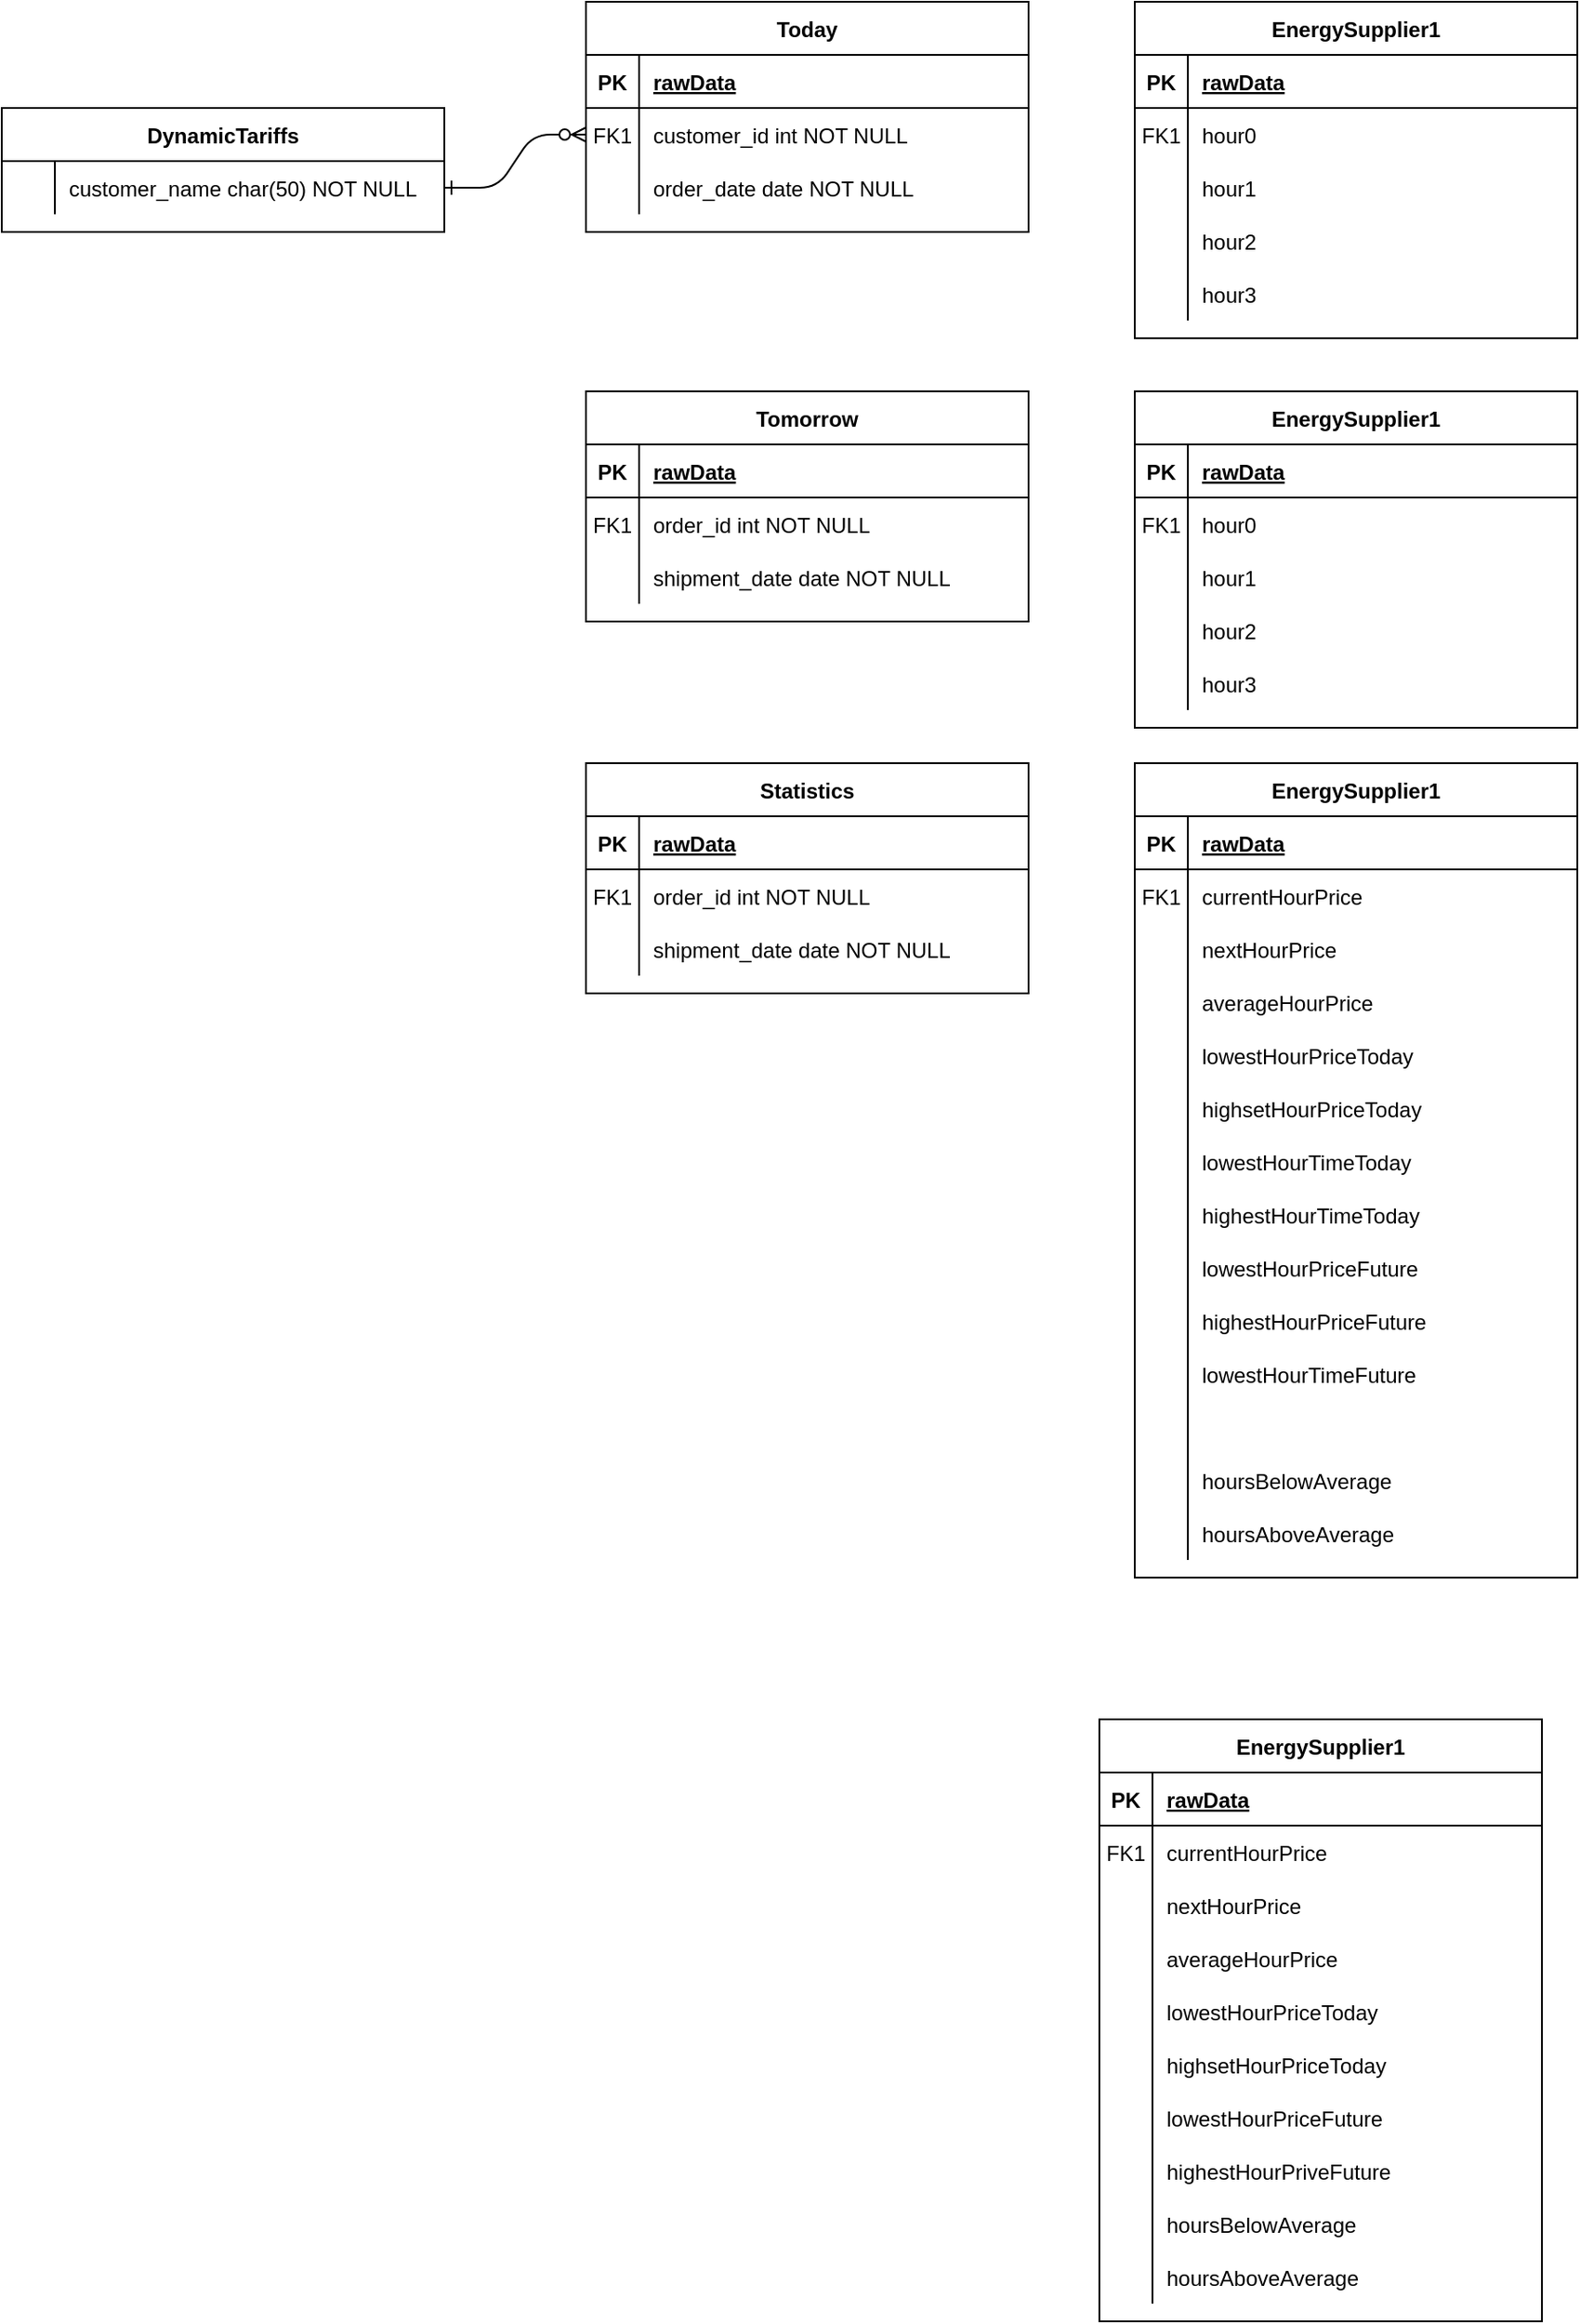 <mxfile version="20.8.10" type="device"><diagram id="R2lEEEUBdFMjLlhIrx00" name="Page-1"><mxGraphModel dx="1418" dy="820" grid="1" gridSize="10" guides="1" tooltips="1" connect="1" arrows="1" fold="1" page="1" pageScale="1" pageWidth="850" pageHeight="1100" math="0" shadow="0" extFonts="Permanent Marker^https://fonts.googleapis.com/css?family=Permanent+Marker"><root><mxCell id="0"/><mxCell id="1" parent="0"/><mxCell id="C-vyLk0tnHw3VtMMgP7b-1" value="" style="edgeStyle=entityRelationEdgeStyle;endArrow=ERzeroToMany;startArrow=ERone;endFill=1;startFill=0;" parent="1" target="C-vyLk0tnHw3VtMMgP7b-6" edge="1"><mxGeometry width="100" height="100" relative="1" as="geometry"><mxPoint x="370" y="165" as="sourcePoint"/><mxPoint x="440" y="620" as="targetPoint"/></mxGeometry></mxCell><mxCell id="C-vyLk0tnHw3VtMMgP7b-2" value="Today" style="shape=table;startSize=30;container=1;collapsible=1;childLayout=tableLayout;fixedRows=1;rowLines=0;fontStyle=1;align=center;resizeLast=1;" parent="1" vertex="1"><mxGeometry x="450" y="60" width="250" height="130" as="geometry"/></mxCell><mxCell id="C-vyLk0tnHw3VtMMgP7b-3" value="" style="shape=partialRectangle;collapsible=0;dropTarget=0;pointerEvents=0;fillColor=none;points=[[0,0.5],[1,0.5]];portConstraint=eastwest;top=0;left=0;right=0;bottom=1;" parent="C-vyLk0tnHw3VtMMgP7b-2" vertex="1"><mxGeometry y="30" width="250" height="30" as="geometry"/></mxCell><mxCell id="C-vyLk0tnHw3VtMMgP7b-4" value="PK" style="shape=partialRectangle;overflow=hidden;connectable=0;fillColor=none;top=0;left=0;bottom=0;right=0;fontStyle=1;" parent="C-vyLk0tnHw3VtMMgP7b-3" vertex="1"><mxGeometry width="30" height="30" as="geometry"><mxRectangle width="30" height="30" as="alternateBounds"/></mxGeometry></mxCell><mxCell id="C-vyLk0tnHw3VtMMgP7b-5" value="rawData" style="shape=partialRectangle;overflow=hidden;connectable=0;fillColor=none;top=0;left=0;bottom=0;right=0;align=left;spacingLeft=6;fontStyle=5;" parent="C-vyLk0tnHw3VtMMgP7b-3" vertex="1"><mxGeometry x="30" width="220" height="30" as="geometry"><mxRectangle width="220" height="30" as="alternateBounds"/></mxGeometry></mxCell><mxCell id="C-vyLk0tnHw3VtMMgP7b-6" value="" style="shape=partialRectangle;collapsible=0;dropTarget=0;pointerEvents=0;fillColor=none;points=[[0,0.5],[1,0.5]];portConstraint=eastwest;top=0;left=0;right=0;bottom=0;" parent="C-vyLk0tnHw3VtMMgP7b-2" vertex="1"><mxGeometry y="60" width="250" height="30" as="geometry"/></mxCell><mxCell id="C-vyLk0tnHw3VtMMgP7b-7" value="FK1" style="shape=partialRectangle;overflow=hidden;connectable=0;fillColor=none;top=0;left=0;bottom=0;right=0;" parent="C-vyLk0tnHw3VtMMgP7b-6" vertex="1"><mxGeometry width="30" height="30" as="geometry"><mxRectangle width="30" height="30" as="alternateBounds"/></mxGeometry></mxCell><mxCell id="C-vyLk0tnHw3VtMMgP7b-8" value="customer_id int NOT NULL" style="shape=partialRectangle;overflow=hidden;connectable=0;fillColor=none;top=0;left=0;bottom=0;right=0;align=left;spacingLeft=6;" parent="C-vyLk0tnHw3VtMMgP7b-6" vertex="1"><mxGeometry x="30" width="220" height="30" as="geometry"><mxRectangle width="220" height="30" as="alternateBounds"/></mxGeometry></mxCell><mxCell id="C-vyLk0tnHw3VtMMgP7b-9" value="" style="shape=partialRectangle;collapsible=0;dropTarget=0;pointerEvents=0;fillColor=none;points=[[0,0.5],[1,0.5]];portConstraint=eastwest;top=0;left=0;right=0;bottom=0;" parent="C-vyLk0tnHw3VtMMgP7b-2" vertex="1"><mxGeometry y="90" width="250" height="30" as="geometry"/></mxCell><mxCell id="C-vyLk0tnHw3VtMMgP7b-10" value="" style="shape=partialRectangle;overflow=hidden;connectable=0;fillColor=none;top=0;left=0;bottom=0;right=0;" parent="C-vyLk0tnHw3VtMMgP7b-9" vertex="1"><mxGeometry width="30" height="30" as="geometry"><mxRectangle width="30" height="30" as="alternateBounds"/></mxGeometry></mxCell><mxCell id="C-vyLk0tnHw3VtMMgP7b-11" value="order_date date NOT NULL" style="shape=partialRectangle;overflow=hidden;connectable=0;fillColor=none;top=0;left=0;bottom=0;right=0;align=left;spacingLeft=6;" parent="C-vyLk0tnHw3VtMMgP7b-9" vertex="1"><mxGeometry x="30" width="220" height="30" as="geometry"><mxRectangle width="220" height="30" as="alternateBounds"/></mxGeometry></mxCell><mxCell id="C-vyLk0tnHw3VtMMgP7b-13" value="Tomorrow" style="shape=table;startSize=30;container=1;collapsible=1;childLayout=tableLayout;fixedRows=1;rowLines=0;fontStyle=1;align=center;resizeLast=1;" parent="1" vertex="1"><mxGeometry x="450" y="280" width="250" height="130" as="geometry"/></mxCell><mxCell id="C-vyLk0tnHw3VtMMgP7b-14" value="" style="shape=partialRectangle;collapsible=0;dropTarget=0;pointerEvents=0;fillColor=none;points=[[0,0.5],[1,0.5]];portConstraint=eastwest;top=0;left=0;right=0;bottom=1;" parent="C-vyLk0tnHw3VtMMgP7b-13" vertex="1"><mxGeometry y="30" width="250" height="30" as="geometry"/></mxCell><mxCell id="C-vyLk0tnHw3VtMMgP7b-15" value="PK" style="shape=partialRectangle;overflow=hidden;connectable=0;fillColor=none;top=0;left=0;bottom=0;right=0;fontStyle=1;" parent="C-vyLk0tnHw3VtMMgP7b-14" vertex="1"><mxGeometry width="30" height="30" as="geometry"><mxRectangle width="30" height="30" as="alternateBounds"/></mxGeometry></mxCell><mxCell id="C-vyLk0tnHw3VtMMgP7b-16" value="rawData" style="shape=partialRectangle;overflow=hidden;connectable=0;fillColor=none;top=0;left=0;bottom=0;right=0;align=left;spacingLeft=6;fontStyle=5;" parent="C-vyLk0tnHw3VtMMgP7b-14" vertex="1"><mxGeometry x="30" width="220" height="30" as="geometry"><mxRectangle width="220" height="30" as="alternateBounds"/></mxGeometry></mxCell><mxCell id="C-vyLk0tnHw3VtMMgP7b-17" value="" style="shape=partialRectangle;collapsible=0;dropTarget=0;pointerEvents=0;fillColor=none;points=[[0,0.5],[1,0.5]];portConstraint=eastwest;top=0;left=0;right=0;bottom=0;" parent="C-vyLk0tnHw3VtMMgP7b-13" vertex="1"><mxGeometry y="60" width="250" height="30" as="geometry"/></mxCell><mxCell id="C-vyLk0tnHw3VtMMgP7b-18" value="FK1" style="shape=partialRectangle;overflow=hidden;connectable=0;fillColor=none;top=0;left=0;bottom=0;right=0;" parent="C-vyLk0tnHw3VtMMgP7b-17" vertex="1"><mxGeometry width="30" height="30" as="geometry"><mxRectangle width="30" height="30" as="alternateBounds"/></mxGeometry></mxCell><mxCell id="C-vyLk0tnHw3VtMMgP7b-19" value="order_id int NOT NULL" style="shape=partialRectangle;overflow=hidden;connectable=0;fillColor=none;top=0;left=0;bottom=0;right=0;align=left;spacingLeft=6;" parent="C-vyLk0tnHw3VtMMgP7b-17" vertex="1"><mxGeometry x="30" width="220" height="30" as="geometry"><mxRectangle width="220" height="30" as="alternateBounds"/></mxGeometry></mxCell><mxCell id="C-vyLk0tnHw3VtMMgP7b-20" value="" style="shape=partialRectangle;collapsible=0;dropTarget=0;pointerEvents=0;fillColor=none;points=[[0,0.5],[1,0.5]];portConstraint=eastwest;top=0;left=0;right=0;bottom=0;" parent="C-vyLk0tnHw3VtMMgP7b-13" vertex="1"><mxGeometry y="90" width="250" height="30" as="geometry"/></mxCell><mxCell id="C-vyLk0tnHw3VtMMgP7b-21" value="" style="shape=partialRectangle;overflow=hidden;connectable=0;fillColor=none;top=0;left=0;bottom=0;right=0;" parent="C-vyLk0tnHw3VtMMgP7b-20" vertex="1"><mxGeometry width="30" height="30" as="geometry"><mxRectangle width="30" height="30" as="alternateBounds"/></mxGeometry></mxCell><mxCell id="C-vyLk0tnHw3VtMMgP7b-22" value="shipment_date date NOT NULL" style="shape=partialRectangle;overflow=hidden;connectable=0;fillColor=none;top=0;left=0;bottom=0;right=0;align=left;spacingLeft=6;" parent="C-vyLk0tnHw3VtMMgP7b-20" vertex="1"><mxGeometry x="30" width="220" height="30" as="geometry"><mxRectangle width="220" height="30" as="alternateBounds"/></mxGeometry></mxCell><mxCell id="C-vyLk0tnHw3VtMMgP7b-23" value="DynamicTariffs" style="shape=table;startSize=30;container=1;collapsible=1;childLayout=tableLayout;fixedRows=1;rowLines=0;fontStyle=1;align=center;resizeLast=1;" parent="1" vertex="1"><mxGeometry x="120" y="120" width="250" height="70" as="geometry"/></mxCell><mxCell id="C-vyLk0tnHw3VtMMgP7b-27" value="" style="shape=partialRectangle;collapsible=0;dropTarget=0;pointerEvents=0;fillColor=none;points=[[0,0.5],[1,0.5]];portConstraint=eastwest;top=0;left=0;right=0;bottom=0;" parent="C-vyLk0tnHw3VtMMgP7b-23" vertex="1"><mxGeometry y="30" width="250" height="30" as="geometry"/></mxCell><mxCell id="C-vyLk0tnHw3VtMMgP7b-28" value="" style="shape=partialRectangle;overflow=hidden;connectable=0;fillColor=none;top=0;left=0;bottom=0;right=0;" parent="C-vyLk0tnHw3VtMMgP7b-27" vertex="1"><mxGeometry width="30" height="30" as="geometry"><mxRectangle width="30" height="30" as="alternateBounds"/></mxGeometry></mxCell><mxCell id="C-vyLk0tnHw3VtMMgP7b-29" value="customer_name char(50) NOT NULL" style="shape=partialRectangle;overflow=hidden;connectable=0;fillColor=none;top=0;left=0;bottom=0;right=0;align=left;spacingLeft=6;" parent="C-vyLk0tnHw3VtMMgP7b-27" vertex="1"><mxGeometry x="30" width="220" height="30" as="geometry"><mxRectangle width="220" height="30" as="alternateBounds"/></mxGeometry></mxCell><mxCell id="zW1fvvCZjEkYqMhkus6y-1" value="Statistics" style="shape=table;startSize=30;container=1;collapsible=1;childLayout=tableLayout;fixedRows=1;rowLines=0;fontStyle=1;align=center;resizeLast=1;" parent="1" vertex="1"><mxGeometry x="450" y="490" width="250" height="130" as="geometry"/></mxCell><mxCell id="zW1fvvCZjEkYqMhkus6y-2" value="" style="shape=partialRectangle;collapsible=0;dropTarget=0;pointerEvents=0;fillColor=none;points=[[0,0.5],[1,0.5]];portConstraint=eastwest;top=0;left=0;right=0;bottom=1;" parent="zW1fvvCZjEkYqMhkus6y-1" vertex="1"><mxGeometry y="30" width="250" height="30" as="geometry"/></mxCell><mxCell id="zW1fvvCZjEkYqMhkus6y-3" value="PK" style="shape=partialRectangle;overflow=hidden;connectable=0;fillColor=none;top=0;left=0;bottom=0;right=0;fontStyle=1;" parent="zW1fvvCZjEkYqMhkus6y-2" vertex="1"><mxGeometry width="30" height="30" as="geometry"><mxRectangle width="30" height="30" as="alternateBounds"/></mxGeometry></mxCell><mxCell id="zW1fvvCZjEkYqMhkus6y-4" value="rawData" style="shape=partialRectangle;overflow=hidden;connectable=0;fillColor=none;top=0;left=0;bottom=0;right=0;align=left;spacingLeft=6;fontStyle=5;" parent="zW1fvvCZjEkYqMhkus6y-2" vertex="1"><mxGeometry x="30" width="220" height="30" as="geometry"><mxRectangle width="220" height="30" as="alternateBounds"/></mxGeometry></mxCell><mxCell id="zW1fvvCZjEkYqMhkus6y-5" value="" style="shape=partialRectangle;collapsible=0;dropTarget=0;pointerEvents=0;fillColor=none;points=[[0,0.5],[1,0.5]];portConstraint=eastwest;top=0;left=0;right=0;bottom=0;" parent="zW1fvvCZjEkYqMhkus6y-1" vertex="1"><mxGeometry y="60" width="250" height="30" as="geometry"/></mxCell><mxCell id="zW1fvvCZjEkYqMhkus6y-6" value="FK1" style="shape=partialRectangle;overflow=hidden;connectable=0;fillColor=none;top=0;left=0;bottom=0;right=0;" parent="zW1fvvCZjEkYqMhkus6y-5" vertex="1"><mxGeometry width="30" height="30" as="geometry"><mxRectangle width="30" height="30" as="alternateBounds"/></mxGeometry></mxCell><mxCell id="zW1fvvCZjEkYqMhkus6y-7" value="order_id int NOT NULL" style="shape=partialRectangle;overflow=hidden;connectable=0;fillColor=none;top=0;left=0;bottom=0;right=0;align=left;spacingLeft=6;" parent="zW1fvvCZjEkYqMhkus6y-5" vertex="1"><mxGeometry x="30" width="220" height="30" as="geometry"><mxRectangle width="220" height="30" as="alternateBounds"/></mxGeometry></mxCell><mxCell id="zW1fvvCZjEkYqMhkus6y-8" value="" style="shape=partialRectangle;collapsible=0;dropTarget=0;pointerEvents=0;fillColor=none;points=[[0,0.5],[1,0.5]];portConstraint=eastwest;top=0;left=0;right=0;bottom=0;" parent="zW1fvvCZjEkYqMhkus6y-1" vertex="1"><mxGeometry y="90" width="250" height="30" as="geometry"/></mxCell><mxCell id="zW1fvvCZjEkYqMhkus6y-9" value="" style="shape=partialRectangle;overflow=hidden;connectable=0;fillColor=none;top=0;left=0;bottom=0;right=0;" parent="zW1fvvCZjEkYqMhkus6y-8" vertex="1"><mxGeometry width="30" height="30" as="geometry"><mxRectangle width="30" height="30" as="alternateBounds"/></mxGeometry></mxCell><mxCell id="zW1fvvCZjEkYqMhkus6y-10" value="shipment_date date NOT NULL" style="shape=partialRectangle;overflow=hidden;connectable=0;fillColor=none;top=0;left=0;bottom=0;right=0;align=left;spacingLeft=6;" parent="zW1fvvCZjEkYqMhkus6y-8" vertex="1"><mxGeometry x="30" width="220" height="30" as="geometry"><mxRectangle width="220" height="30" as="alternateBounds"/></mxGeometry></mxCell><mxCell id="zW1fvvCZjEkYqMhkus6y-11" value="EnergySupplier1" style="shape=table;startSize=30;container=1;collapsible=1;childLayout=tableLayout;fixedRows=1;rowLines=0;fontStyle=1;align=center;resizeLast=1;" parent="1" vertex="1"><mxGeometry x="760" y="490" width="250" height="460" as="geometry"/></mxCell><mxCell id="zW1fvvCZjEkYqMhkus6y-12" value="" style="shape=partialRectangle;collapsible=0;dropTarget=0;pointerEvents=0;fillColor=none;points=[[0,0.5],[1,0.5]];portConstraint=eastwest;top=0;left=0;right=0;bottom=1;" parent="zW1fvvCZjEkYqMhkus6y-11" vertex="1"><mxGeometry y="30" width="250" height="30" as="geometry"/></mxCell><mxCell id="zW1fvvCZjEkYqMhkus6y-13" value="PK" style="shape=partialRectangle;overflow=hidden;connectable=0;fillColor=none;top=0;left=0;bottom=0;right=0;fontStyle=1;" parent="zW1fvvCZjEkYqMhkus6y-12" vertex="1"><mxGeometry width="30" height="30" as="geometry"><mxRectangle width="30" height="30" as="alternateBounds"/></mxGeometry></mxCell><mxCell id="zW1fvvCZjEkYqMhkus6y-14" value="rawData" style="shape=partialRectangle;overflow=hidden;connectable=0;fillColor=none;top=0;left=0;bottom=0;right=0;align=left;spacingLeft=6;fontStyle=5;" parent="zW1fvvCZjEkYqMhkus6y-12" vertex="1"><mxGeometry x="30" width="220" height="30" as="geometry"><mxRectangle width="220" height="30" as="alternateBounds"/></mxGeometry></mxCell><mxCell id="zW1fvvCZjEkYqMhkus6y-15" value="" style="shape=partialRectangle;collapsible=0;dropTarget=0;pointerEvents=0;fillColor=none;points=[[0,0.5],[1,0.5]];portConstraint=eastwest;top=0;left=0;right=0;bottom=0;" parent="zW1fvvCZjEkYqMhkus6y-11" vertex="1"><mxGeometry y="60" width="250" height="30" as="geometry"/></mxCell><mxCell id="zW1fvvCZjEkYqMhkus6y-16" value="FK1" style="shape=partialRectangle;overflow=hidden;connectable=0;fillColor=none;top=0;left=0;bottom=0;right=0;" parent="zW1fvvCZjEkYqMhkus6y-15" vertex="1"><mxGeometry width="30" height="30" as="geometry"><mxRectangle width="30" height="30" as="alternateBounds"/></mxGeometry></mxCell><mxCell id="zW1fvvCZjEkYqMhkus6y-17" value="currentHourPrice" style="shape=partialRectangle;overflow=hidden;connectable=0;fillColor=none;top=0;left=0;bottom=0;right=0;align=left;spacingLeft=6;" parent="zW1fvvCZjEkYqMhkus6y-15" vertex="1"><mxGeometry x="30" width="220" height="30" as="geometry"><mxRectangle width="220" height="30" as="alternateBounds"/></mxGeometry></mxCell><mxCell id="zW1fvvCZjEkYqMhkus6y-18" value="" style="shape=partialRectangle;collapsible=0;dropTarget=0;pointerEvents=0;fillColor=none;points=[[0,0.5],[1,0.5]];portConstraint=eastwest;top=0;left=0;right=0;bottom=0;" parent="zW1fvvCZjEkYqMhkus6y-11" vertex="1"><mxGeometry y="90" width="250" height="30" as="geometry"/></mxCell><mxCell id="zW1fvvCZjEkYqMhkus6y-19" value="" style="shape=partialRectangle;overflow=hidden;connectable=0;fillColor=none;top=0;left=0;bottom=0;right=0;" parent="zW1fvvCZjEkYqMhkus6y-18" vertex="1"><mxGeometry width="30" height="30" as="geometry"><mxRectangle width="30" height="30" as="alternateBounds"/></mxGeometry></mxCell><mxCell id="zW1fvvCZjEkYqMhkus6y-20" value="nextHourPrice" style="shape=partialRectangle;overflow=hidden;connectable=0;fillColor=none;top=0;left=0;bottom=0;right=0;align=left;spacingLeft=6;" parent="zW1fvvCZjEkYqMhkus6y-18" vertex="1"><mxGeometry x="30" width="220" height="30" as="geometry"><mxRectangle width="220" height="30" as="alternateBounds"/></mxGeometry></mxCell><mxCell id="zW1fvvCZjEkYqMhkus6y-31" style="shape=partialRectangle;collapsible=0;dropTarget=0;pointerEvents=0;fillColor=none;points=[[0,0.5],[1,0.5]];portConstraint=eastwest;top=0;left=0;right=0;bottom=0;" parent="zW1fvvCZjEkYqMhkus6y-11" vertex="1"><mxGeometry y="120" width="250" height="30" as="geometry"/></mxCell><mxCell id="zW1fvvCZjEkYqMhkus6y-32" style="shape=partialRectangle;overflow=hidden;connectable=0;fillColor=none;top=0;left=0;bottom=0;right=0;" parent="zW1fvvCZjEkYqMhkus6y-31" vertex="1"><mxGeometry width="30" height="30" as="geometry"><mxRectangle width="30" height="30" as="alternateBounds"/></mxGeometry></mxCell><mxCell id="zW1fvvCZjEkYqMhkus6y-33" value="averageHourPrice" style="shape=partialRectangle;overflow=hidden;connectable=0;fillColor=none;top=0;left=0;bottom=0;right=0;align=left;spacingLeft=6;" parent="zW1fvvCZjEkYqMhkus6y-31" vertex="1"><mxGeometry x="30" width="220" height="30" as="geometry"><mxRectangle width="220" height="30" as="alternateBounds"/></mxGeometry></mxCell><mxCell id="zW1fvvCZjEkYqMhkus6y-34" style="shape=partialRectangle;collapsible=0;dropTarget=0;pointerEvents=0;fillColor=none;points=[[0,0.5],[1,0.5]];portConstraint=eastwest;top=0;left=0;right=0;bottom=0;" parent="zW1fvvCZjEkYqMhkus6y-11" vertex="1"><mxGeometry y="150" width="250" height="30" as="geometry"/></mxCell><mxCell id="zW1fvvCZjEkYqMhkus6y-35" style="shape=partialRectangle;overflow=hidden;connectable=0;fillColor=none;top=0;left=0;bottom=0;right=0;" parent="zW1fvvCZjEkYqMhkus6y-34" vertex="1"><mxGeometry width="30" height="30" as="geometry"><mxRectangle width="30" height="30" as="alternateBounds"/></mxGeometry></mxCell><mxCell id="zW1fvvCZjEkYqMhkus6y-36" value="lowestHourPriceToday" style="shape=partialRectangle;overflow=hidden;connectable=0;fillColor=none;top=0;left=0;bottom=0;right=0;align=left;spacingLeft=6;" parent="zW1fvvCZjEkYqMhkus6y-34" vertex="1"><mxGeometry x="30" width="220" height="30" as="geometry"><mxRectangle width="220" height="30" as="alternateBounds"/></mxGeometry></mxCell><mxCell id="zW1fvvCZjEkYqMhkus6y-37" style="shape=partialRectangle;collapsible=0;dropTarget=0;pointerEvents=0;fillColor=none;points=[[0,0.5],[1,0.5]];portConstraint=eastwest;top=0;left=0;right=0;bottom=0;" parent="zW1fvvCZjEkYqMhkus6y-11" vertex="1"><mxGeometry y="180" width="250" height="30" as="geometry"/></mxCell><mxCell id="zW1fvvCZjEkYqMhkus6y-38" style="shape=partialRectangle;overflow=hidden;connectable=0;fillColor=none;top=0;left=0;bottom=0;right=0;" parent="zW1fvvCZjEkYqMhkus6y-37" vertex="1"><mxGeometry width="30" height="30" as="geometry"><mxRectangle width="30" height="30" as="alternateBounds"/></mxGeometry></mxCell><mxCell id="zW1fvvCZjEkYqMhkus6y-39" value="highsetHourPriceToday" style="shape=partialRectangle;overflow=hidden;connectable=0;fillColor=none;top=0;left=0;bottom=0;right=0;align=left;spacingLeft=6;" parent="zW1fvvCZjEkYqMhkus6y-37" vertex="1"><mxGeometry x="30" width="220" height="30" as="geometry"><mxRectangle width="220" height="30" as="alternateBounds"/></mxGeometry></mxCell><mxCell id="zW1fvvCZjEkYqMhkus6y-158" style="shape=partialRectangle;collapsible=0;dropTarget=0;pointerEvents=0;fillColor=none;points=[[0,0.5],[1,0.5]];portConstraint=eastwest;top=0;left=0;right=0;bottom=0;" parent="zW1fvvCZjEkYqMhkus6y-11" vertex="1"><mxGeometry y="210" width="250" height="30" as="geometry"/></mxCell><mxCell id="zW1fvvCZjEkYqMhkus6y-159" style="shape=partialRectangle;overflow=hidden;connectable=0;fillColor=none;top=0;left=0;bottom=0;right=0;" parent="zW1fvvCZjEkYqMhkus6y-158" vertex="1"><mxGeometry width="30" height="30" as="geometry"><mxRectangle width="30" height="30" as="alternateBounds"/></mxGeometry></mxCell><mxCell id="zW1fvvCZjEkYqMhkus6y-160" value="lowestHourTimeToday" style="shape=partialRectangle;overflow=hidden;connectable=0;fillColor=none;top=0;left=0;bottom=0;right=0;align=left;spacingLeft=6;" parent="zW1fvvCZjEkYqMhkus6y-158" vertex="1"><mxGeometry x="30" width="220" height="30" as="geometry"><mxRectangle width="220" height="30" as="alternateBounds"/></mxGeometry></mxCell><mxCell id="zW1fvvCZjEkYqMhkus6y-161" style="shape=partialRectangle;collapsible=0;dropTarget=0;pointerEvents=0;fillColor=none;points=[[0,0.5],[1,0.5]];portConstraint=eastwest;top=0;left=0;right=0;bottom=0;" parent="zW1fvvCZjEkYqMhkus6y-11" vertex="1"><mxGeometry y="240" width="250" height="30" as="geometry"/></mxCell><mxCell id="zW1fvvCZjEkYqMhkus6y-162" style="shape=partialRectangle;overflow=hidden;connectable=0;fillColor=none;top=0;left=0;bottom=0;right=0;" parent="zW1fvvCZjEkYqMhkus6y-161" vertex="1"><mxGeometry width="30" height="30" as="geometry"><mxRectangle width="30" height="30" as="alternateBounds"/></mxGeometry></mxCell><mxCell id="zW1fvvCZjEkYqMhkus6y-163" value="highestHourTimeToday" style="shape=partialRectangle;overflow=hidden;connectable=0;fillColor=none;top=0;left=0;bottom=0;right=0;align=left;spacingLeft=6;" parent="zW1fvvCZjEkYqMhkus6y-161" vertex="1"><mxGeometry x="30" width="220" height="30" as="geometry"><mxRectangle width="220" height="30" as="alternateBounds"/></mxGeometry></mxCell><mxCell id="zW1fvvCZjEkYqMhkus6y-71" style="shape=partialRectangle;collapsible=0;dropTarget=0;pointerEvents=0;fillColor=none;points=[[0,0.5],[1,0.5]];portConstraint=eastwest;top=0;left=0;right=0;bottom=0;" parent="zW1fvvCZjEkYqMhkus6y-11" vertex="1"><mxGeometry y="270" width="250" height="30" as="geometry"/></mxCell><mxCell id="zW1fvvCZjEkYqMhkus6y-72" style="shape=partialRectangle;overflow=hidden;connectable=0;fillColor=none;top=0;left=0;bottom=0;right=0;" parent="zW1fvvCZjEkYqMhkus6y-71" vertex="1"><mxGeometry width="30" height="30" as="geometry"><mxRectangle width="30" height="30" as="alternateBounds"/></mxGeometry></mxCell><mxCell id="zW1fvvCZjEkYqMhkus6y-73" value="lowestHourPriceFuture" style="shape=partialRectangle;overflow=hidden;connectable=0;fillColor=none;top=0;left=0;bottom=0;right=0;align=left;spacingLeft=6;" parent="zW1fvvCZjEkYqMhkus6y-71" vertex="1"><mxGeometry x="30" width="220" height="30" as="geometry"><mxRectangle width="220" height="30" as="alternateBounds"/></mxGeometry></mxCell><mxCell id="zW1fvvCZjEkYqMhkus6y-74" style="shape=partialRectangle;collapsible=0;dropTarget=0;pointerEvents=0;fillColor=none;points=[[0,0.5],[1,0.5]];portConstraint=eastwest;top=0;left=0;right=0;bottom=0;" parent="zW1fvvCZjEkYqMhkus6y-11" vertex="1"><mxGeometry y="300" width="250" height="30" as="geometry"/></mxCell><mxCell id="zW1fvvCZjEkYqMhkus6y-75" style="shape=partialRectangle;overflow=hidden;connectable=0;fillColor=none;top=0;left=0;bottom=0;right=0;" parent="zW1fvvCZjEkYqMhkus6y-74" vertex="1"><mxGeometry width="30" height="30" as="geometry"><mxRectangle width="30" height="30" as="alternateBounds"/></mxGeometry></mxCell><mxCell id="zW1fvvCZjEkYqMhkus6y-76" value="highestHourPriceFuture" style="shape=partialRectangle;overflow=hidden;connectable=0;fillColor=none;top=0;left=0;bottom=0;right=0;align=left;spacingLeft=6;" parent="zW1fvvCZjEkYqMhkus6y-74" vertex="1"><mxGeometry x="30" width="220" height="30" as="geometry"><mxRectangle width="220" height="30" as="alternateBounds"/></mxGeometry></mxCell><mxCell id="zW1fvvCZjEkYqMhkus6y-167" style="shape=partialRectangle;collapsible=0;dropTarget=0;pointerEvents=0;fillColor=none;points=[[0,0.5],[1,0.5]];portConstraint=eastwest;top=0;left=0;right=0;bottom=0;" parent="zW1fvvCZjEkYqMhkus6y-11" vertex="1"><mxGeometry y="330" width="250" height="30" as="geometry"/></mxCell><mxCell id="zW1fvvCZjEkYqMhkus6y-168" style="shape=partialRectangle;overflow=hidden;connectable=0;fillColor=none;top=0;left=0;bottom=0;right=0;" parent="zW1fvvCZjEkYqMhkus6y-167" vertex="1"><mxGeometry width="30" height="30" as="geometry"><mxRectangle width="30" height="30" as="alternateBounds"/></mxGeometry></mxCell><mxCell id="zW1fvvCZjEkYqMhkus6y-169" value="lowestHourTimeFuture" style="shape=partialRectangle;overflow=hidden;connectable=0;fillColor=none;top=0;left=0;bottom=0;right=0;align=left;spacingLeft=6;" parent="zW1fvvCZjEkYqMhkus6y-167" vertex="1"><mxGeometry x="30" width="220" height="30" as="geometry"><mxRectangle width="220" height="30" as="alternateBounds"/></mxGeometry></mxCell><mxCell id="zW1fvvCZjEkYqMhkus6y-170" style="shape=partialRectangle;collapsible=0;dropTarget=0;pointerEvents=0;fillColor=none;points=[[0,0.5],[1,0.5]];portConstraint=eastwest;top=0;left=0;right=0;bottom=0;" parent="zW1fvvCZjEkYqMhkus6y-11" vertex="1"><mxGeometry y="360" width="250" height="30" as="geometry"/></mxCell><mxCell id="zW1fvvCZjEkYqMhkus6y-171" style="shape=partialRectangle;overflow=hidden;connectable=0;fillColor=none;top=0;left=0;bottom=0;right=0;" parent="zW1fvvCZjEkYqMhkus6y-170" vertex="1"><mxGeometry width="30" height="30" as="geometry"><mxRectangle width="30" height="30" as="alternateBounds"/></mxGeometry></mxCell><mxCell id="zW1fvvCZjEkYqMhkus6y-172" style="shape=partialRectangle;overflow=hidden;connectable=0;fillColor=none;top=0;left=0;bottom=0;right=0;align=left;spacingLeft=6;" parent="zW1fvvCZjEkYqMhkus6y-170" vertex="1"><mxGeometry x="30" width="220" height="30" as="geometry"><mxRectangle width="220" height="30" as="alternateBounds"/></mxGeometry></mxCell><mxCell id="zW1fvvCZjEkYqMhkus6y-40" style="shape=partialRectangle;collapsible=0;dropTarget=0;pointerEvents=0;fillColor=none;points=[[0,0.5],[1,0.5]];portConstraint=eastwest;top=0;left=0;right=0;bottom=0;" parent="zW1fvvCZjEkYqMhkus6y-11" vertex="1"><mxGeometry y="390" width="250" height="30" as="geometry"/></mxCell><mxCell id="zW1fvvCZjEkYqMhkus6y-41" style="shape=partialRectangle;overflow=hidden;connectable=0;fillColor=none;top=0;left=0;bottom=0;right=0;" parent="zW1fvvCZjEkYqMhkus6y-40" vertex="1"><mxGeometry width="30" height="30" as="geometry"><mxRectangle width="30" height="30" as="alternateBounds"/></mxGeometry></mxCell><mxCell id="zW1fvvCZjEkYqMhkus6y-42" value="hoursBelowAverage" style="shape=partialRectangle;overflow=hidden;connectable=0;fillColor=none;top=0;left=0;bottom=0;right=0;align=left;spacingLeft=6;" parent="zW1fvvCZjEkYqMhkus6y-40" vertex="1"><mxGeometry x="30" width="220" height="30" as="geometry"><mxRectangle width="220" height="30" as="alternateBounds"/></mxGeometry></mxCell><mxCell id="zW1fvvCZjEkYqMhkus6y-43" style="shape=partialRectangle;collapsible=0;dropTarget=0;pointerEvents=0;fillColor=none;points=[[0,0.5],[1,0.5]];portConstraint=eastwest;top=0;left=0;right=0;bottom=0;" parent="zW1fvvCZjEkYqMhkus6y-11" vertex="1"><mxGeometry y="420" width="250" height="30" as="geometry"/></mxCell><mxCell id="zW1fvvCZjEkYqMhkus6y-44" style="shape=partialRectangle;overflow=hidden;connectable=0;fillColor=none;top=0;left=0;bottom=0;right=0;" parent="zW1fvvCZjEkYqMhkus6y-43" vertex="1"><mxGeometry width="30" height="30" as="geometry"><mxRectangle width="30" height="30" as="alternateBounds"/></mxGeometry></mxCell><mxCell id="zW1fvvCZjEkYqMhkus6y-45" value="hoursAboveAverage" style="shape=partialRectangle;overflow=hidden;connectable=0;fillColor=none;top=0;left=0;bottom=0;right=0;align=left;spacingLeft=6;" parent="zW1fvvCZjEkYqMhkus6y-43" vertex="1"><mxGeometry x="30" width="220" height="30" as="geometry"><mxRectangle width="220" height="30" as="alternateBounds"/></mxGeometry></mxCell><mxCell id="zW1fvvCZjEkYqMhkus6y-77" value="EnergySupplier1" style="shape=table;startSize=30;container=1;collapsible=1;childLayout=tableLayout;fixedRows=1;rowLines=0;fontStyle=1;align=center;resizeLast=1;" parent="1" vertex="1"><mxGeometry x="760" y="60" width="250" height="190" as="geometry"/></mxCell><mxCell id="zW1fvvCZjEkYqMhkus6y-78" value="" style="shape=partialRectangle;collapsible=0;dropTarget=0;pointerEvents=0;fillColor=none;points=[[0,0.5],[1,0.5]];portConstraint=eastwest;top=0;left=0;right=0;bottom=1;" parent="zW1fvvCZjEkYqMhkus6y-77" vertex="1"><mxGeometry y="30" width="250" height="30" as="geometry"/></mxCell><mxCell id="zW1fvvCZjEkYqMhkus6y-79" value="PK" style="shape=partialRectangle;overflow=hidden;connectable=0;fillColor=none;top=0;left=0;bottom=0;right=0;fontStyle=1;" parent="zW1fvvCZjEkYqMhkus6y-78" vertex="1"><mxGeometry width="30" height="30" as="geometry"><mxRectangle width="30" height="30" as="alternateBounds"/></mxGeometry></mxCell><mxCell id="zW1fvvCZjEkYqMhkus6y-80" value="rawData" style="shape=partialRectangle;overflow=hidden;connectable=0;fillColor=none;top=0;left=0;bottom=0;right=0;align=left;spacingLeft=6;fontStyle=5;" parent="zW1fvvCZjEkYqMhkus6y-78" vertex="1"><mxGeometry x="30" width="220" height="30" as="geometry"><mxRectangle width="220" height="30" as="alternateBounds"/></mxGeometry></mxCell><mxCell id="zW1fvvCZjEkYqMhkus6y-81" value="" style="shape=partialRectangle;collapsible=0;dropTarget=0;pointerEvents=0;fillColor=none;points=[[0,0.5],[1,0.5]];portConstraint=eastwest;top=0;left=0;right=0;bottom=0;" parent="zW1fvvCZjEkYqMhkus6y-77" vertex="1"><mxGeometry y="60" width="250" height="30" as="geometry"/></mxCell><mxCell id="zW1fvvCZjEkYqMhkus6y-82" value="FK1" style="shape=partialRectangle;overflow=hidden;connectable=0;fillColor=none;top=0;left=0;bottom=0;right=0;" parent="zW1fvvCZjEkYqMhkus6y-81" vertex="1"><mxGeometry width="30" height="30" as="geometry"><mxRectangle width="30" height="30" as="alternateBounds"/></mxGeometry></mxCell><mxCell id="zW1fvvCZjEkYqMhkus6y-83" value="hour0" style="shape=partialRectangle;overflow=hidden;connectable=0;fillColor=none;top=0;left=0;bottom=0;right=0;align=left;spacingLeft=6;" parent="zW1fvvCZjEkYqMhkus6y-81" vertex="1"><mxGeometry x="30" width="220" height="30" as="geometry"><mxRectangle width="220" height="30" as="alternateBounds"/></mxGeometry></mxCell><mxCell id="zW1fvvCZjEkYqMhkus6y-84" value="" style="shape=partialRectangle;collapsible=0;dropTarget=0;pointerEvents=0;fillColor=none;points=[[0,0.5],[1,0.5]];portConstraint=eastwest;top=0;left=0;right=0;bottom=0;" parent="zW1fvvCZjEkYqMhkus6y-77" vertex="1"><mxGeometry y="90" width="250" height="30" as="geometry"/></mxCell><mxCell id="zW1fvvCZjEkYqMhkus6y-85" value="" style="shape=partialRectangle;overflow=hidden;connectable=0;fillColor=none;top=0;left=0;bottom=0;right=0;" parent="zW1fvvCZjEkYqMhkus6y-84" vertex="1"><mxGeometry width="30" height="30" as="geometry"><mxRectangle width="30" height="30" as="alternateBounds"/></mxGeometry></mxCell><mxCell id="zW1fvvCZjEkYqMhkus6y-86" value="hour1" style="shape=partialRectangle;overflow=hidden;connectable=0;fillColor=none;top=0;left=0;bottom=0;right=0;align=left;spacingLeft=6;" parent="zW1fvvCZjEkYqMhkus6y-84" vertex="1"><mxGeometry x="30" width="220" height="30" as="geometry"><mxRectangle width="220" height="30" as="alternateBounds"/></mxGeometry></mxCell><mxCell id="zW1fvvCZjEkYqMhkus6y-87" style="shape=partialRectangle;collapsible=0;dropTarget=0;pointerEvents=0;fillColor=none;points=[[0,0.5],[1,0.5]];portConstraint=eastwest;top=0;left=0;right=0;bottom=0;" parent="zW1fvvCZjEkYqMhkus6y-77" vertex="1"><mxGeometry y="120" width="250" height="30" as="geometry"/></mxCell><mxCell id="zW1fvvCZjEkYqMhkus6y-88" style="shape=partialRectangle;overflow=hidden;connectable=0;fillColor=none;top=0;left=0;bottom=0;right=0;" parent="zW1fvvCZjEkYqMhkus6y-87" vertex="1"><mxGeometry width="30" height="30" as="geometry"><mxRectangle width="30" height="30" as="alternateBounds"/></mxGeometry></mxCell><mxCell id="zW1fvvCZjEkYqMhkus6y-89" value="hour2" style="shape=partialRectangle;overflow=hidden;connectable=0;fillColor=none;top=0;left=0;bottom=0;right=0;align=left;spacingLeft=6;" parent="zW1fvvCZjEkYqMhkus6y-87" vertex="1"><mxGeometry x="30" width="220" height="30" as="geometry"><mxRectangle width="220" height="30" as="alternateBounds"/></mxGeometry></mxCell><mxCell id="zW1fvvCZjEkYqMhkus6y-90" style="shape=partialRectangle;collapsible=0;dropTarget=0;pointerEvents=0;fillColor=none;points=[[0,0.5],[1,0.5]];portConstraint=eastwest;top=0;left=0;right=0;bottom=0;" parent="zW1fvvCZjEkYqMhkus6y-77" vertex="1"><mxGeometry y="150" width="250" height="30" as="geometry"/></mxCell><mxCell id="zW1fvvCZjEkYqMhkus6y-91" style="shape=partialRectangle;overflow=hidden;connectable=0;fillColor=none;top=0;left=0;bottom=0;right=0;" parent="zW1fvvCZjEkYqMhkus6y-90" vertex="1"><mxGeometry width="30" height="30" as="geometry"><mxRectangle width="30" height="30" as="alternateBounds"/></mxGeometry></mxCell><mxCell id="zW1fvvCZjEkYqMhkus6y-92" value="hour3" style="shape=partialRectangle;overflow=hidden;connectable=0;fillColor=none;top=0;left=0;bottom=0;right=0;align=left;spacingLeft=6;" parent="zW1fvvCZjEkYqMhkus6y-90" vertex="1"><mxGeometry x="30" width="220" height="30" as="geometry"><mxRectangle width="220" height="30" as="alternateBounds"/></mxGeometry></mxCell><mxCell id="zW1fvvCZjEkYqMhkus6y-108" value="EnergySupplier1" style="shape=table;startSize=30;container=1;collapsible=1;childLayout=tableLayout;fixedRows=1;rowLines=0;fontStyle=1;align=center;resizeLast=1;" parent="1" vertex="1"><mxGeometry x="760" y="280" width="250" height="190" as="geometry"/></mxCell><mxCell id="zW1fvvCZjEkYqMhkus6y-109" value="" style="shape=partialRectangle;collapsible=0;dropTarget=0;pointerEvents=0;fillColor=none;points=[[0,0.5],[1,0.5]];portConstraint=eastwest;top=0;left=0;right=0;bottom=1;" parent="zW1fvvCZjEkYqMhkus6y-108" vertex="1"><mxGeometry y="30" width="250" height="30" as="geometry"/></mxCell><mxCell id="zW1fvvCZjEkYqMhkus6y-110" value="PK" style="shape=partialRectangle;overflow=hidden;connectable=0;fillColor=none;top=0;left=0;bottom=0;right=0;fontStyle=1;" parent="zW1fvvCZjEkYqMhkus6y-109" vertex="1"><mxGeometry width="30" height="30" as="geometry"><mxRectangle width="30" height="30" as="alternateBounds"/></mxGeometry></mxCell><mxCell id="zW1fvvCZjEkYqMhkus6y-111" value="rawData" style="shape=partialRectangle;overflow=hidden;connectable=0;fillColor=none;top=0;left=0;bottom=0;right=0;align=left;spacingLeft=6;fontStyle=5;" parent="zW1fvvCZjEkYqMhkus6y-109" vertex="1"><mxGeometry x="30" width="220" height="30" as="geometry"><mxRectangle width="220" height="30" as="alternateBounds"/></mxGeometry></mxCell><mxCell id="zW1fvvCZjEkYqMhkus6y-112" value="" style="shape=partialRectangle;collapsible=0;dropTarget=0;pointerEvents=0;fillColor=none;points=[[0,0.5],[1,0.5]];portConstraint=eastwest;top=0;left=0;right=0;bottom=0;" parent="zW1fvvCZjEkYqMhkus6y-108" vertex="1"><mxGeometry y="60" width="250" height="30" as="geometry"/></mxCell><mxCell id="zW1fvvCZjEkYqMhkus6y-113" value="FK1" style="shape=partialRectangle;overflow=hidden;connectable=0;fillColor=none;top=0;left=0;bottom=0;right=0;" parent="zW1fvvCZjEkYqMhkus6y-112" vertex="1"><mxGeometry width="30" height="30" as="geometry"><mxRectangle width="30" height="30" as="alternateBounds"/></mxGeometry></mxCell><mxCell id="zW1fvvCZjEkYqMhkus6y-114" value="hour0" style="shape=partialRectangle;overflow=hidden;connectable=0;fillColor=none;top=0;left=0;bottom=0;right=0;align=left;spacingLeft=6;" parent="zW1fvvCZjEkYqMhkus6y-112" vertex="1"><mxGeometry x="30" width="220" height="30" as="geometry"><mxRectangle width="220" height="30" as="alternateBounds"/></mxGeometry></mxCell><mxCell id="zW1fvvCZjEkYqMhkus6y-115" value="" style="shape=partialRectangle;collapsible=0;dropTarget=0;pointerEvents=0;fillColor=none;points=[[0,0.5],[1,0.5]];portConstraint=eastwest;top=0;left=0;right=0;bottom=0;" parent="zW1fvvCZjEkYqMhkus6y-108" vertex="1"><mxGeometry y="90" width="250" height="30" as="geometry"/></mxCell><mxCell id="zW1fvvCZjEkYqMhkus6y-116" value="" style="shape=partialRectangle;overflow=hidden;connectable=0;fillColor=none;top=0;left=0;bottom=0;right=0;" parent="zW1fvvCZjEkYqMhkus6y-115" vertex="1"><mxGeometry width="30" height="30" as="geometry"><mxRectangle width="30" height="30" as="alternateBounds"/></mxGeometry></mxCell><mxCell id="zW1fvvCZjEkYqMhkus6y-117" value="hour1" style="shape=partialRectangle;overflow=hidden;connectable=0;fillColor=none;top=0;left=0;bottom=0;right=0;align=left;spacingLeft=6;" parent="zW1fvvCZjEkYqMhkus6y-115" vertex="1"><mxGeometry x="30" width="220" height="30" as="geometry"><mxRectangle width="220" height="30" as="alternateBounds"/></mxGeometry></mxCell><mxCell id="zW1fvvCZjEkYqMhkus6y-118" style="shape=partialRectangle;collapsible=0;dropTarget=0;pointerEvents=0;fillColor=none;points=[[0,0.5],[1,0.5]];portConstraint=eastwest;top=0;left=0;right=0;bottom=0;" parent="zW1fvvCZjEkYqMhkus6y-108" vertex="1"><mxGeometry y="120" width="250" height="30" as="geometry"/></mxCell><mxCell id="zW1fvvCZjEkYqMhkus6y-119" style="shape=partialRectangle;overflow=hidden;connectable=0;fillColor=none;top=0;left=0;bottom=0;right=0;" parent="zW1fvvCZjEkYqMhkus6y-118" vertex="1"><mxGeometry width="30" height="30" as="geometry"><mxRectangle width="30" height="30" as="alternateBounds"/></mxGeometry></mxCell><mxCell id="zW1fvvCZjEkYqMhkus6y-120" value="hour2" style="shape=partialRectangle;overflow=hidden;connectable=0;fillColor=none;top=0;left=0;bottom=0;right=0;align=left;spacingLeft=6;" parent="zW1fvvCZjEkYqMhkus6y-118" vertex="1"><mxGeometry x="30" width="220" height="30" as="geometry"><mxRectangle width="220" height="30" as="alternateBounds"/></mxGeometry></mxCell><mxCell id="zW1fvvCZjEkYqMhkus6y-121" style="shape=partialRectangle;collapsible=0;dropTarget=0;pointerEvents=0;fillColor=none;points=[[0,0.5],[1,0.5]];portConstraint=eastwest;top=0;left=0;right=0;bottom=0;" parent="zW1fvvCZjEkYqMhkus6y-108" vertex="1"><mxGeometry y="150" width="250" height="30" as="geometry"/></mxCell><mxCell id="zW1fvvCZjEkYqMhkus6y-122" style="shape=partialRectangle;overflow=hidden;connectable=0;fillColor=none;top=0;left=0;bottom=0;right=0;" parent="zW1fvvCZjEkYqMhkus6y-121" vertex="1"><mxGeometry width="30" height="30" as="geometry"><mxRectangle width="30" height="30" as="alternateBounds"/></mxGeometry></mxCell><mxCell id="zW1fvvCZjEkYqMhkus6y-123" value="hour3" style="shape=partialRectangle;overflow=hidden;connectable=0;fillColor=none;top=0;left=0;bottom=0;right=0;align=left;spacingLeft=6;" parent="zW1fvvCZjEkYqMhkus6y-121" vertex="1"><mxGeometry x="30" width="220" height="30" as="geometry"><mxRectangle width="220" height="30" as="alternateBounds"/></mxGeometry></mxCell><mxCell id="zW1fvvCZjEkYqMhkus6y-124" value="EnergySupplier1" style="shape=table;startSize=30;container=1;collapsible=1;childLayout=tableLayout;fixedRows=1;rowLines=0;fontStyle=1;align=center;resizeLast=1;" parent="1" vertex="1"><mxGeometry x="740" y="1030" width="250" height="340" as="geometry"/></mxCell><mxCell id="zW1fvvCZjEkYqMhkus6y-125" value="" style="shape=partialRectangle;collapsible=0;dropTarget=0;pointerEvents=0;fillColor=none;points=[[0,0.5],[1,0.5]];portConstraint=eastwest;top=0;left=0;right=0;bottom=1;" parent="zW1fvvCZjEkYqMhkus6y-124" vertex="1"><mxGeometry y="30" width="250" height="30" as="geometry"/></mxCell><mxCell id="zW1fvvCZjEkYqMhkus6y-126" value="PK" style="shape=partialRectangle;overflow=hidden;connectable=0;fillColor=none;top=0;left=0;bottom=0;right=0;fontStyle=1;" parent="zW1fvvCZjEkYqMhkus6y-125" vertex="1"><mxGeometry width="30" height="30" as="geometry"><mxRectangle width="30" height="30" as="alternateBounds"/></mxGeometry></mxCell><mxCell id="zW1fvvCZjEkYqMhkus6y-127" value="rawData" style="shape=partialRectangle;overflow=hidden;connectable=0;fillColor=none;top=0;left=0;bottom=0;right=0;align=left;spacingLeft=6;fontStyle=5;" parent="zW1fvvCZjEkYqMhkus6y-125" vertex="1"><mxGeometry x="30" width="220" height="30" as="geometry"><mxRectangle width="220" height="30" as="alternateBounds"/></mxGeometry></mxCell><mxCell id="zW1fvvCZjEkYqMhkus6y-128" value="" style="shape=partialRectangle;collapsible=0;dropTarget=0;pointerEvents=0;fillColor=none;points=[[0,0.5],[1,0.5]];portConstraint=eastwest;top=0;left=0;right=0;bottom=0;" parent="zW1fvvCZjEkYqMhkus6y-124" vertex="1"><mxGeometry y="60" width="250" height="30" as="geometry"/></mxCell><mxCell id="zW1fvvCZjEkYqMhkus6y-129" value="FK1" style="shape=partialRectangle;overflow=hidden;connectable=0;fillColor=none;top=0;left=0;bottom=0;right=0;" parent="zW1fvvCZjEkYqMhkus6y-128" vertex="1"><mxGeometry width="30" height="30" as="geometry"><mxRectangle width="30" height="30" as="alternateBounds"/></mxGeometry></mxCell><mxCell id="zW1fvvCZjEkYqMhkus6y-130" value="currentHourPrice" style="shape=partialRectangle;overflow=hidden;connectable=0;fillColor=none;top=0;left=0;bottom=0;right=0;align=left;spacingLeft=6;" parent="zW1fvvCZjEkYqMhkus6y-128" vertex="1"><mxGeometry x="30" width="220" height="30" as="geometry"><mxRectangle width="220" height="30" as="alternateBounds"/></mxGeometry></mxCell><mxCell id="zW1fvvCZjEkYqMhkus6y-131" value="" style="shape=partialRectangle;collapsible=0;dropTarget=0;pointerEvents=0;fillColor=none;points=[[0,0.5],[1,0.5]];portConstraint=eastwest;top=0;left=0;right=0;bottom=0;" parent="zW1fvvCZjEkYqMhkus6y-124" vertex="1"><mxGeometry y="90" width="250" height="30" as="geometry"/></mxCell><mxCell id="zW1fvvCZjEkYqMhkus6y-132" value="" style="shape=partialRectangle;overflow=hidden;connectable=0;fillColor=none;top=0;left=0;bottom=0;right=0;" parent="zW1fvvCZjEkYqMhkus6y-131" vertex="1"><mxGeometry width="30" height="30" as="geometry"><mxRectangle width="30" height="30" as="alternateBounds"/></mxGeometry></mxCell><mxCell id="zW1fvvCZjEkYqMhkus6y-133" value="nextHourPrice" style="shape=partialRectangle;overflow=hidden;connectable=0;fillColor=none;top=0;left=0;bottom=0;right=0;align=left;spacingLeft=6;" parent="zW1fvvCZjEkYqMhkus6y-131" vertex="1"><mxGeometry x="30" width="220" height="30" as="geometry"><mxRectangle width="220" height="30" as="alternateBounds"/></mxGeometry></mxCell><mxCell id="zW1fvvCZjEkYqMhkus6y-134" style="shape=partialRectangle;collapsible=0;dropTarget=0;pointerEvents=0;fillColor=none;points=[[0,0.5],[1,0.5]];portConstraint=eastwest;top=0;left=0;right=0;bottom=0;" parent="zW1fvvCZjEkYqMhkus6y-124" vertex="1"><mxGeometry y="120" width="250" height="30" as="geometry"/></mxCell><mxCell id="zW1fvvCZjEkYqMhkus6y-135" style="shape=partialRectangle;overflow=hidden;connectable=0;fillColor=none;top=0;left=0;bottom=0;right=0;" parent="zW1fvvCZjEkYqMhkus6y-134" vertex="1"><mxGeometry width="30" height="30" as="geometry"><mxRectangle width="30" height="30" as="alternateBounds"/></mxGeometry></mxCell><mxCell id="zW1fvvCZjEkYqMhkus6y-136" value="averageHourPrice" style="shape=partialRectangle;overflow=hidden;connectable=0;fillColor=none;top=0;left=0;bottom=0;right=0;align=left;spacingLeft=6;" parent="zW1fvvCZjEkYqMhkus6y-134" vertex="1"><mxGeometry x="30" width="220" height="30" as="geometry"><mxRectangle width="220" height="30" as="alternateBounds"/></mxGeometry></mxCell><mxCell id="zW1fvvCZjEkYqMhkus6y-137" style="shape=partialRectangle;collapsible=0;dropTarget=0;pointerEvents=0;fillColor=none;points=[[0,0.5],[1,0.5]];portConstraint=eastwest;top=0;left=0;right=0;bottom=0;" parent="zW1fvvCZjEkYqMhkus6y-124" vertex="1"><mxGeometry y="150" width="250" height="30" as="geometry"/></mxCell><mxCell id="zW1fvvCZjEkYqMhkus6y-138" style="shape=partialRectangle;overflow=hidden;connectable=0;fillColor=none;top=0;left=0;bottom=0;right=0;" parent="zW1fvvCZjEkYqMhkus6y-137" vertex="1"><mxGeometry width="30" height="30" as="geometry"><mxRectangle width="30" height="30" as="alternateBounds"/></mxGeometry></mxCell><mxCell id="zW1fvvCZjEkYqMhkus6y-139" value="lowestHourPriceToday" style="shape=partialRectangle;overflow=hidden;connectable=0;fillColor=none;top=0;left=0;bottom=0;right=0;align=left;spacingLeft=6;" parent="zW1fvvCZjEkYqMhkus6y-137" vertex="1"><mxGeometry x="30" width="220" height="30" as="geometry"><mxRectangle width="220" height="30" as="alternateBounds"/></mxGeometry></mxCell><mxCell id="zW1fvvCZjEkYqMhkus6y-140" style="shape=partialRectangle;collapsible=0;dropTarget=0;pointerEvents=0;fillColor=none;points=[[0,0.5],[1,0.5]];portConstraint=eastwest;top=0;left=0;right=0;bottom=0;" parent="zW1fvvCZjEkYqMhkus6y-124" vertex="1"><mxGeometry y="180" width="250" height="30" as="geometry"/></mxCell><mxCell id="zW1fvvCZjEkYqMhkus6y-141" style="shape=partialRectangle;overflow=hidden;connectable=0;fillColor=none;top=0;left=0;bottom=0;right=0;" parent="zW1fvvCZjEkYqMhkus6y-140" vertex="1"><mxGeometry width="30" height="30" as="geometry"><mxRectangle width="30" height="30" as="alternateBounds"/></mxGeometry></mxCell><mxCell id="zW1fvvCZjEkYqMhkus6y-142" value="highsetHourPriceToday" style="shape=partialRectangle;overflow=hidden;connectable=0;fillColor=none;top=0;left=0;bottom=0;right=0;align=left;spacingLeft=6;" parent="zW1fvvCZjEkYqMhkus6y-140" vertex="1"><mxGeometry x="30" width="220" height="30" as="geometry"><mxRectangle width="220" height="30" as="alternateBounds"/></mxGeometry></mxCell><mxCell id="zW1fvvCZjEkYqMhkus6y-143" style="shape=partialRectangle;collapsible=0;dropTarget=0;pointerEvents=0;fillColor=none;points=[[0,0.5],[1,0.5]];portConstraint=eastwest;top=0;left=0;right=0;bottom=0;" parent="zW1fvvCZjEkYqMhkus6y-124" vertex="1"><mxGeometry y="210" width="250" height="30" as="geometry"/></mxCell><mxCell id="zW1fvvCZjEkYqMhkus6y-144" style="shape=partialRectangle;overflow=hidden;connectable=0;fillColor=none;top=0;left=0;bottom=0;right=0;" parent="zW1fvvCZjEkYqMhkus6y-143" vertex="1"><mxGeometry width="30" height="30" as="geometry"><mxRectangle width="30" height="30" as="alternateBounds"/></mxGeometry></mxCell><mxCell id="zW1fvvCZjEkYqMhkus6y-145" value="lowestHourPriceFuture" style="shape=partialRectangle;overflow=hidden;connectable=0;fillColor=none;top=0;left=0;bottom=0;right=0;align=left;spacingLeft=6;" parent="zW1fvvCZjEkYqMhkus6y-143" vertex="1"><mxGeometry x="30" width="220" height="30" as="geometry"><mxRectangle width="220" height="30" as="alternateBounds"/></mxGeometry></mxCell><mxCell id="zW1fvvCZjEkYqMhkus6y-146" style="shape=partialRectangle;collapsible=0;dropTarget=0;pointerEvents=0;fillColor=none;points=[[0,0.5],[1,0.5]];portConstraint=eastwest;top=0;left=0;right=0;bottom=0;" parent="zW1fvvCZjEkYqMhkus6y-124" vertex="1"><mxGeometry y="240" width="250" height="30" as="geometry"/></mxCell><mxCell id="zW1fvvCZjEkYqMhkus6y-147" style="shape=partialRectangle;overflow=hidden;connectable=0;fillColor=none;top=0;left=0;bottom=0;right=0;" parent="zW1fvvCZjEkYqMhkus6y-146" vertex="1"><mxGeometry width="30" height="30" as="geometry"><mxRectangle width="30" height="30" as="alternateBounds"/></mxGeometry></mxCell><mxCell id="zW1fvvCZjEkYqMhkus6y-148" value="highestHourPriveFuture" style="shape=partialRectangle;overflow=hidden;connectable=0;fillColor=none;top=0;left=0;bottom=0;right=0;align=left;spacingLeft=6;" parent="zW1fvvCZjEkYqMhkus6y-146" vertex="1"><mxGeometry x="30" width="220" height="30" as="geometry"><mxRectangle width="220" height="30" as="alternateBounds"/></mxGeometry></mxCell><mxCell id="zW1fvvCZjEkYqMhkus6y-149" style="shape=partialRectangle;collapsible=0;dropTarget=0;pointerEvents=0;fillColor=none;points=[[0,0.5],[1,0.5]];portConstraint=eastwest;top=0;left=0;right=0;bottom=0;" parent="zW1fvvCZjEkYqMhkus6y-124" vertex="1"><mxGeometry y="270" width="250" height="30" as="geometry"/></mxCell><mxCell id="zW1fvvCZjEkYqMhkus6y-150" style="shape=partialRectangle;overflow=hidden;connectable=0;fillColor=none;top=0;left=0;bottom=0;right=0;" parent="zW1fvvCZjEkYqMhkus6y-149" vertex="1"><mxGeometry width="30" height="30" as="geometry"><mxRectangle width="30" height="30" as="alternateBounds"/></mxGeometry></mxCell><mxCell id="zW1fvvCZjEkYqMhkus6y-151" value="hoursBelowAverage" style="shape=partialRectangle;overflow=hidden;connectable=0;fillColor=none;top=0;left=0;bottom=0;right=0;align=left;spacingLeft=6;" parent="zW1fvvCZjEkYqMhkus6y-149" vertex="1"><mxGeometry x="30" width="220" height="30" as="geometry"><mxRectangle width="220" height="30" as="alternateBounds"/></mxGeometry></mxCell><mxCell id="zW1fvvCZjEkYqMhkus6y-152" style="shape=partialRectangle;collapsible=0;dropTarget=0;pointerEvents=0;fillColor=none;points=[[0,0.5],[1,0.5]];portConstraint=eastwest;top=0;left=0;right=0;bottom=0;" parent="zW1fvvCZjEkYqMhkus6y-124" vertex="1"><mxGeometry y="300" width="250" height="30" as="geometry"/></mxCell><mxCell id="zW1fvvCZjEkYqMhkus6y-153" style="shape=partialRectangle;overflow=hidden;connectable=0;fillColor=none;top=0;left=0;bottom=0;right=0;" parent="zW1fvvCZjEkYqMhkus6y-152" vertex="1"><mxGeometry width="30" height="30" as="geometry"><mxRectangle width="30" height="30" as="alternateBounds"/></mxGeometry></mxCell><mxCell id="zW1fvvCZjEkYqMhkus6y-154" value="hoursAboveAverage" style="shape=partialRectangle;overflow=hidden;connectable=0;fillColor=none;top=0;left=0;bottom=0;right=0;align=left;spacingLeft=6;" parent="zW1fvvCZjEkYqMhkus6y-152" vertex="1"><mxGeometry x="30" width="220" height="30" as="geometry"><mxRectangle width="220" height="30" as="alternateBounds"/></mxGeometry></mxCell></root></mxGraphModel></diagram></mxfile>